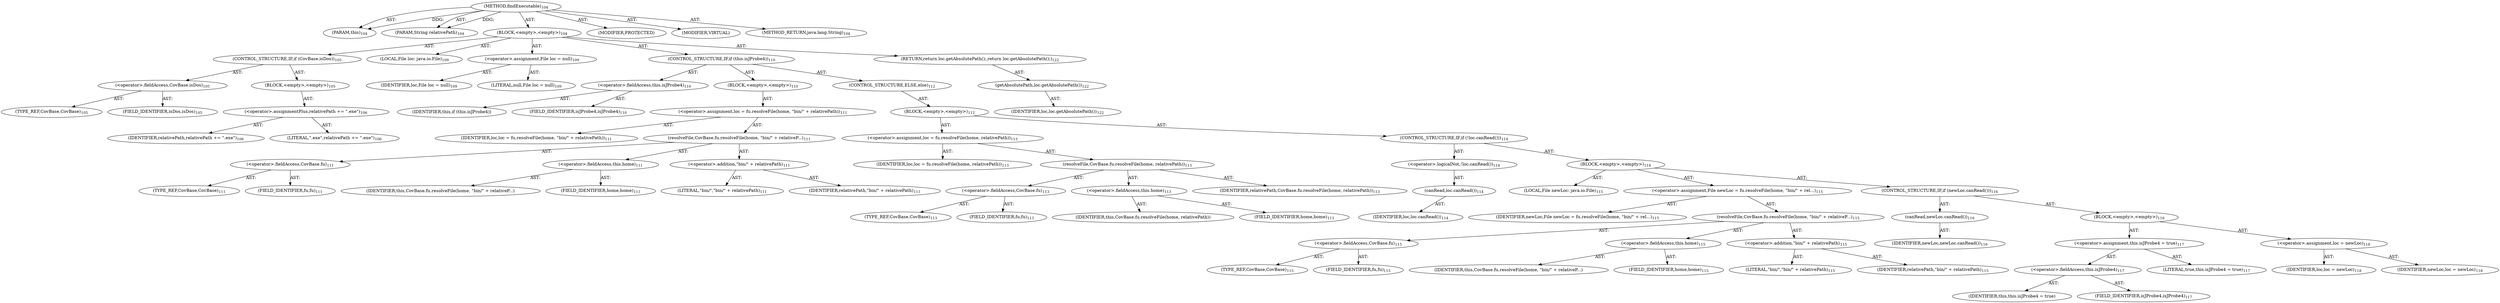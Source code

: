 digraph "findExecutable" {  
"111669149699" [label = <(METHOD,findExecutable)<SUB>104</SUB>> ]
"115964116996" [label = <(PARAM,this)<SUB>104</SUB>> ]
"115964116997" [label = <(PARAM,String relativePath)<SUB>104</SUB>> ]
"25769803783" [label = <(BLOCK,&lt;empty&gt;,&lt;empty&gt;)<SUB>104</SUB>> ]
"47244640260" [label = <(CONTROL_STRUCTURE,IF,if (CovBase.isDos))<SUB>105</SUB>> ]
"30064771095" [label = <(&lt;operator&gt;.fieldAccess,CovBase.isDos)<SUB>105</SUB>> ]
"180388626435" [label = <(TYPE_REF,CovBase,CovBase)<SUB>105</SUB>> ]
"55834574858" [label = <(FIELD_IDENTIFIER,isDos,isDos)<SUB>105</SUB>> ]
"25769803784" [label = <(BLOCK,&lt;empty&gt;,&lt;empty&gt;)<SUB>105</SUB>> ]
"30064771096" [label = <(&lt;operator&gt;.assignmentPlus,relativePath += &quot;.exe&quot;)<SUB>106</SUB>> ]
"68719476753" [label = <(IDENTIFIER,relativePath,relativePath += &quot;.exe&quot;)<SUB>106</SUB>> ]
"90194313221" [label = <(LITERAL,&quot;.exe&quot;,relativePath += &quot;.exe&quot;)<SUB>106</SUB>> ]
"94489280514" [label = <(LOCAL,File loc: java.io.File)<SUB>109</SUB>> ]
"30064771097" [label = <(&lt;operator&gt;.assignment,File loc = null)<SUB>109</SUB>> ]
"68719476754" [label = <(IDENTIFIER,loc,File loc = null)<SUB>109</SUB>> ]
"90194313222" [label = <(LITERAL,null,File loc = null)<SUB>109</SUB>> ]
"47244640261" [label = <(CONTROL_STRUCTURE,IF,if (this.isJProbe4))<SUB>110</SUB>> ]
"30064771098" [label = <(&lt;operator&gt;.fieldAccess,this.isJProbe4)<SUB>110</SUB>> ]
"68719476755" [label = <(IDENTIFIER,this,if (this.isJProbe4))> ]
"55834574859" [label = <(FIELD_IDENTIFIER,isJProbe4,isJProbe4)<SUB>110</SUB>> ]
"25769803785" [label = <(BLOCK,&lt;empty&gt;,&lt;empty&gt;)<SUB>110</SUB>> ]
"30064771099" [label = <(&lt;operator&gt;.assignment,loc = fu.resolveFile(home, &quot;bin/&quot; + relativePath))<SUB>111</SUB>> ]
"68719476756" [label = <(IDENTIFIER,loc,loc = fu.resolveFile(home, &quot;bin/&quot; + relativePath))<SUB>111</SUB>> ]
"30064771100" [label = <(resolveFile,CovBase.fu.resolveFile(home, &quot;bin/&quot; + relativeP...)<SUB>111</SUB>> ]
"30064771101" [label = <(&lt;operator&gt;.fieldAccess,CovBase.fu)<SUB>111</SUB>> ]
"180388626436" [label = <(TYPE_REF,CovBase,CovBase)<SUB>111</SUB>> ]
"55834574860" [label = <(FIELD_IDENTIFIER,fu,fu)<SUB>111</SUB>> ]
"30064771102" [label = <(&lt;operator&gt;.fieldAccess,this.home)<SUB>111</SUB>> ]
"68719476757" [label = <(IDENTIFIER,this,CovBase.fu.resolveFile(home, &quot;bin/&quot; + relativeP...)> ]
"55834574861" [label = <(FIELD_IDENTIFIER,home,home)<SUB>111</SUB>> ]
"30064771103" [label = <(&lt;operator&gt;.addition,&quot;bin/&quot; + relativePath)<SUB>111</SUB>> ]
"90194313223" [label = <(LITERAL,&quot;bin/&quot;,&quot;bin/&quot; + relativePath)<SUB>111</SUB>> ]
"68719476758" [label = <(IDENTIFIER,relativePath,&quot;bin/&quot; + relativePath)<SUB>111</SUB>> ]
"47244640262" [label = <(CONTROL_STRUCTURE,ELSE,else)<SUB>112</SUB>> ]
"25769803786" [label = <(BLOCK,&lt;empty&gt;,&lt;empty&gt;)<SUB>112</SUB>> ]
"30064771104" [label = <(&lt;operator&gt;.assignment,loc = fu.resolveFile(home, relativePath))<SUB>113</SUB>> ]
"68719476759" [label = <(IDENTIFIER,loc,loc = fu.resolveFile(home, relativePath))<SUB>113</SUB>> ]
"30064771105" [label = <(resolveFile,CovBase.fu.resolveFile(home, relativePath))<SUB>113</SUB>> ]
"30064771106" [label = <(&lt;operator&gt;.fieldAccess,CovBase.fu)<SUB>113</SUB>> ]
"180388626437" [label = <(TYPE_REF,CovBase,CovBase)<SUB>113</SUB>> ]
"55834574862" [label = <(FIELD_IDENTIFIER,fu,fu)<SUB>113</SUB>> ]
"30064771107" [label = <(&lt;operator&gt;.fieldAccess,this.home)<SUB>113</SUB>> ]
"68719476760" [label = <(IDENTIFIER,this,CovBase.fu.resolveFile(home, relativePath))> ]
"55834574863" [label = <(FIELD_IDENTIFIER,home,home)<SUB>113</SUB>> ]
"68719476761" [label = <(IDENTIFIER,relativePath,CovBase.fu.resolveFile(home, relativePath))<SUB>113</SUB>> ]
"47244640263" [label = <(CONTROL_STRUCTURE,IF,if (!loc.canRead()))<SUB>114</SUB>> ]
"30064771108" [label = <(&lt;operator&gt;.logicalNot,!loc.canRead())<SUB>114</SUB>> ]
"30064771109" [label = <(canRead,loc.canRead())<SUB>114</SUB>> ]
"68719476762" [label = <(IDENTIFIER,loc,loc.canRead())<SUB>114</SUB>> ]
"25769803787" [label = <(BLOCK,&lt;empty&gt;,&lt;empty&gt;)<SUB>114</SUB>> ]
"94489280515" [label = <(LOCAL,File newLoc: java.io.File)<SUB>115</SUB>> ]
"30064771110" [label = <(&lt;operator&gt;.assignment,File newLoc = fu.resolveFile(home, &quot;bin/&quot; + rel...)<SUB>115</SUB>> ]
"68719476763" [label = <(IDENTIFIER,newLoc,File newLoc = fu.resolveFile(home, &quot;bin/&quot; + rel...)<SUB>115</SUB>> ]
"30064771111" [label = <(resolveFile,CovBase.fu.resolveFile(home, &quot;bin/&quot; + relativeP...)<SUB>115</SUB>> ]
"30064771112" [label = <(&lt;operator&gt;.fieldAccess,CovBase.fu)<SUB>115</SUB>> ]
"180388626438" [label = <(TYPE_REF,CovBase,CovBase)<SUB>115</SUB>> ]
"55834574864" [label = <(FIELD_IDENTIFIER,fu,fu)<SUB>115</SUB>> ]
"30064771113" [label = <(&lt;operator&gt;.fieldAccess,this.home)<SUB>115</SUB>> ]
"68719476764" [label = <(IDENTIFIER,this,CovBase.fu.resolveFile(home, &quot;bin/&quot; + relativeP...)> ]
"55834574865" [label = <(FIELD_IDENTIFIER,home,home)<SUB>115</SUB>> ]
"30064771114" [label = <(&lt;operator&gt;.addition,&quot;bin/&quot; + relativePath)<SUB>115</SUB>> ]
"90194313224" [label = <(LITERAL,&quot;bin/&quot;,&quot;bin/&quot; + relativePath)<SUB>115</SUB>> ]
"68719476765" [label = <(IDENTIFIER,relativePath,&quot;bin/&quot; + relativePath)<SUB>115</SUB>> ]
"47244640264" [label = <(CONTROL_STRUCTURE,IF,if (newLoc.canRead()))<SUB>116</SUB>> ]
"30064771115" [label = <(canRead,newLoc.canRead())<SUB>116</SUB>> ]
"68719476766" [label = <(IDENTIFIER,newLoc,newLoc.canRead())<SUB>116</SUB>> ]
"25769803788" [label = <(BLOCK,&lt;empty&gt;,&lt;empty&gt;)<SUB>116</SUB>> ]
"30064771116" [label = <(&lt;operator&gt;.assignment,this.isJProbe4 = true)<SUB>117</SUB>> ]
"30064771117" [label = <(&lt;operator&gt;.fieldAccess,this.isJProbe4)<SUB>117</SUB>> ]
"68719476767" [label = <(IDENTIFIER,this,this.isJProbe4 = true)> ]
"55834574866" [label = <(FIELD_IDENTIFIER,isJProbe4,isJProbe4)<SUB>117</SUB>> ]
"90194313225" [label = <(LITERAL,true,this.isJProbe4 = true)<SUB>117</SUB>> ]
"30064771118" [label = <(&lt;operator&gt;.assignment,loc = newLoc)<SUB>118</SUB>> ]
"68719476768" [label = <(IDENTIFIER,loc,loc = newLoc)<SUB>118</SUB>> ]
"68719476769" [label = <(IDENTIFIER,newLoc,loc = newLoc)<SUB>118</SUB>> ]
"146028888066" [label = <(RETURN,return loc.getAbsolutePath();,return loc.getAbsolutePath();)<SUB>122</SUB>> ]
"30064771119" [label = <(getAbsolutePath,loc.getAbsolutePath())<SUB>122</SUB>> ]
"68719476770" [label = <(IDENTIFIER,loc,loc.getAbsolutePath())<SUB>122</SUB>> ]
"133143986188" [label = <(MODIFIER,PROTECTED)> ]
"133143986189" [label = <(MODIFIER,VIRTUAL)> ]
"128849018883" [label = <(METHOD_RETURN,java.lang.String)<SUB>104</SUB>> ]
  "111669149699" -> "115964116996"  [ label = "AST: "] 
  "111669149699" -> "115964116997"  [ label = "AST: "] 
  "111669149699" -> "25769803783"  [ label = "AST: "] 
  "111669149699" -> "133143986188"  [ label = "AST: "] 
  "111669149699" -> "133143986189"  [ label = "AST: "] 
  "111669149699" -> "128849018883"  [ label = "AST: "] 
  "25769803783" -> "47244640260"  [ label = "AST: "] 
  "25769803783" -> "94489280514"  [ label = "AST: "] 
  "25769803783" -> "30064771097"  [ label = "AST: "] 
  "25769803783" -> "47244640261"  [ label = "AST: "] 
  "25769803783" -> "146028888066"  [ label = "AST: "] 
  "47244640260" -> "30064771095"  [ label = "AST: "] 
  "47244640260" -> "25769803784"  [ label = "AST: "] 
  "30064771095" -> "180388626435"  [ label = "AST: "] 
  "30064771095" -> "55834574858"  [ label = "AST: "] 
  "25769803784" -> "30064771096"  [ label = "AST: "] 
  "30064771096" -> "68719476753"  [ label = "AST: "] 
  "30064771096" -> "90194313221"  [ label = "AST: "] 
  "30064771097" -> "68719476754"  [ label = "AST: "] 
  "30064771097" -> "90194313222"  [ label = "AST: "] 
  "47244640261" -> "30064771098"  [ label = "AST: "] 
  "47244640261" -> "25769803785"  [ label = "AST: "] 
  "47244640261" -> "47244640262"  [ label = "AST: "] 
  "30064771098" -> "68719476755"  [ label = "AST: "] 
  "30064771098" -> "55834574859"  [ label = "AST: "] 
  "25769803785" -> "30064771099"  [ label = "AST: "] 
  "30064771099" -> "68719476756"  [ label = "AST: "] 
  "30064771099" -> "30064771100"  [ label = "AST: "] 
  "30064771100" -> "30064771101"  [ label = "AST: "] 
  "30064771100" -> "30064771102"  [ label = "AST: "] 
  "30064771100" -> "30064771103"  [ label = "AST: "] 
  "30064771101" -> "180388626436"  [ label = "AST: "] 
  "30064771101" -> "55834574860"  [ label = "AST: "] 
  "30064771102" -> "68719476757"  [ label = "AST: "] 
  "30064771102" -> "55834574861"  [ label = "AST: "] 
  "30064771103" -> "90194313223"  [ label = "AST: "] 
  "30064771103" -> "68719476758"  [ label = "AST: "] 
  "47244640262" -> "25769803786"  [ label = "AST: "] 
  "25769803786" -> "30064771104"  [ label = "AST: "] 
  "25769803786" -> "47244640263"  [ label = "AST: "] 
  "30064771104" -> "68719476759"  [ label = "AST: "] 
  "30064771104" -> "30064771105"  [ label = "AST: "] 
  "30064771105" -> "30064771106"  [ label = "AST: "] 
  "30064771105" -> "30064771107"  [ label = "AST: "] 
  "30064771105" -> "68719476761"  [ label = "AST: "] 
  "30064771106" -> "180388626437"  [ label = "AST: "] 
  "30064771106" -> "55834574862"  [ label = "AST: "] 
  "30064771107" -> "68719476760"  [ label = "AST: "] 
  "30064771107" -> "55834574863"  [ label = "AST: "] 
  "47244640263" -> "30064771108"  [ label = "AST: "] 
  "47244640263" -> "25769803787"  [ label = "AST: "] 
  "30064771108" -> "30064771109"  [ label = "AST: "] 
  "30064771109" -> "68719476762"  [ label = "AST: "] 
  "25769803787" -> "94489280515"  [ label = "AST: "] 
  "25769803787" -> "30064771110"  [ label = "AST: "] 
  "25769803787" -> "47244640264"  [ label = "AST: "] 
  "30064771110" -> "68719476763"  [ label = "AST: "] 
  "30064771110" -> "30064771111"  [ label = "AST: "] 
  "30064771111" -> "30064771112"  [ label = "AST: "] 
  "30064771111" -> "30064771113"  [ label = "AST: "] 
  "30064771111" -> "30064771114"  [ label = "AST: "] 
  "30064771112" -> "180388626438"  [ label = "AST: "] 
  "30064771112" -> "55834574864"  [ label = "AST: "] 
  "30064771113" -> "68719476764"  [ label = "AST: "] 
  "30064771113" -> "55834574865"  [ label = "AST: "] 
  "30064771114" -> "90194313224"  [ label = "AST: "] 
  "30064771114" -> "68719476765"  [ label = "AST: "] 
  "47244640264" -> "30064771115"  [ label = "AST: "] 
  "47244640264" -> "25769803788"  [ label = "AST: "] 
  "30064771115" -> "68719476766"  [ label = "AST: "] 
  "25769803788" -> "30064771116"  [ label = "AST: "] 
  "25769803788" -> "30064771118"  [ label = "AST: "] 
  "30064771116" -> "30064771117"  [ label = "AST: "] 
  "30064771116" -> "90194313225"  [ label = "AST: "] 
  "30064771117" -> "68719476767"  [ label = "AST: "] 
  "30064771117" -> "55834574866"  [ label = "AST: "] 
  "30064771118" -> "68719476768"  [ label = "AST: "] 
  "30064771118" -> "68719476769"  [ label = "AST: "] 
  "146028888066" -> "30064771119"  [ label = "AST: "] 
  "30064771119" -> "68719476770"  [ label = "AST: "] 
  "111669149699" -> "115964116996"  [ label = "DDG: "] 
  "111669149699" -> "115964116997"  [ label = "DDG: "] 
}
